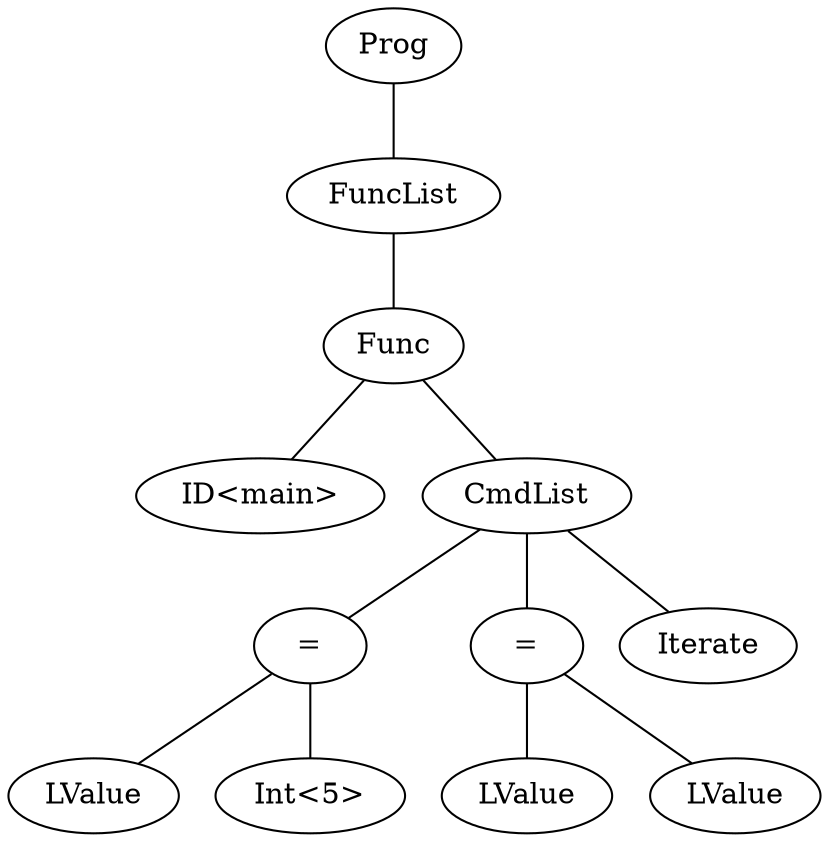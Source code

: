 graph program {
32 [label=Prog]
32--31
31 [label=FuncList]
31--30
30 [label="Func"]
30--29
29 [label="ID<main>"]
30--4
4 [label=CmdList]
4--3
3 [label= "="]
3--1
1 [label="LValue"]
3--2
2 [label="Int<5>"]
4--9
9 [label= "="]
9--6
6 [label="LValue"]
9--8
8 [label="LValue"]
4--28
28 [label="Iterate"]
}
